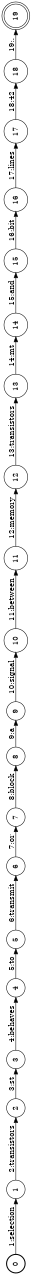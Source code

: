 digraph FST {
rankdir = LR;
size = "8.5,11";
label = "";
center = 1;
orientation = Landscape;
ranksep = "0.4";
nodesep = "0.25";
0 [label = "0", shape = circle, style = bold, fontsize = 14]
	0 -> 1 [label = "1:selection", fontsize = 14];
1 [label = "1", shape = circle, style = solid, fontsize = 14]
	1 -> 2 [label = "2:transistors", fontsize = 14];
2 [label = "2", shape = circle, style = solid, fontsize = 14]
	2 -> 3 [label = "3:st", fontsize = 14];
3 [label = "3", shape = circle, style = solid, fontsize = 14]
	3 -> 4 [label = "4:behaves", fontsize = 14];
4 [label = "4", shape = circle, style = solid, fontsize = 14]
	4 -> 5 [label = "5:to", fontsize = 14];
5 [label = "5", shape = circle, style = solid, fontsize = 14]
	5 -> 6 [label = "6:transmit", fontsize = 14];
6 [label = "6", shape = circle, style = solid, fontsize = 14]
	6 -> 7 [label = "7:or", fontsize = 14];
7 [label = "7", shape = circle, style = solid, fontsize = 14]
	7 -> 8 [label = "8:block", fontsize = 14];
8 [label = "8", shape = circle, style = solid, fontsize = 14]
	8 -> 9 [label = "9:a", fontsize = 14];
9 [label = "9", shape = circle, style = solid, fontsize = 14]
	9 -> 10 [label = "10:signal", fontsize = 14];
10 [label = "10", shape = circle, style = solid, fontsize = 14]
	10 -> 11 [label = "11:between", fontsize = 14];
11 [label = "11", shape = circle, style = solid, fontsize = 14]
	11 -> 12 [label = "12:memory", fontsize = 14];
12 [label = "12", shape = circle, style = solid, fontsize = 14]
	12 -> 13 [label = "13:transistors", fontsize = 14];
13 [label = "13", shape = circle, style = solid, fontsize = 14]
	13 -> 14 [label = "14:mt", fontsize = 14];
14 [label = "14", shape = circle, style = solid, fontsize = 14]
	14 -> 15 [label = "15:and", fontsize = 14];
15 [label = "15", shape = circle, style = solid, fontsize = 14]
	15 -> 16 [label = "16:bit", fontsize = 14];
16 [label = "16", shape = circle, style = solid, fontsize = 14]
	16 -> 17 [label = "17:lines", fontsize = 14];
17 [label = "17", shape = circle, style = solid, fontsize = 14]
	17 -> 18 [label = "18:42", fontsize = 14];
18 [label = "18", shape = circle, style = solid, fontsize = 14]
	18 -> 19 [label = "19:.", fontsize = 14];
19 [label = "19", shape = doublecircle, style = solid, fontsize = 14]
}
